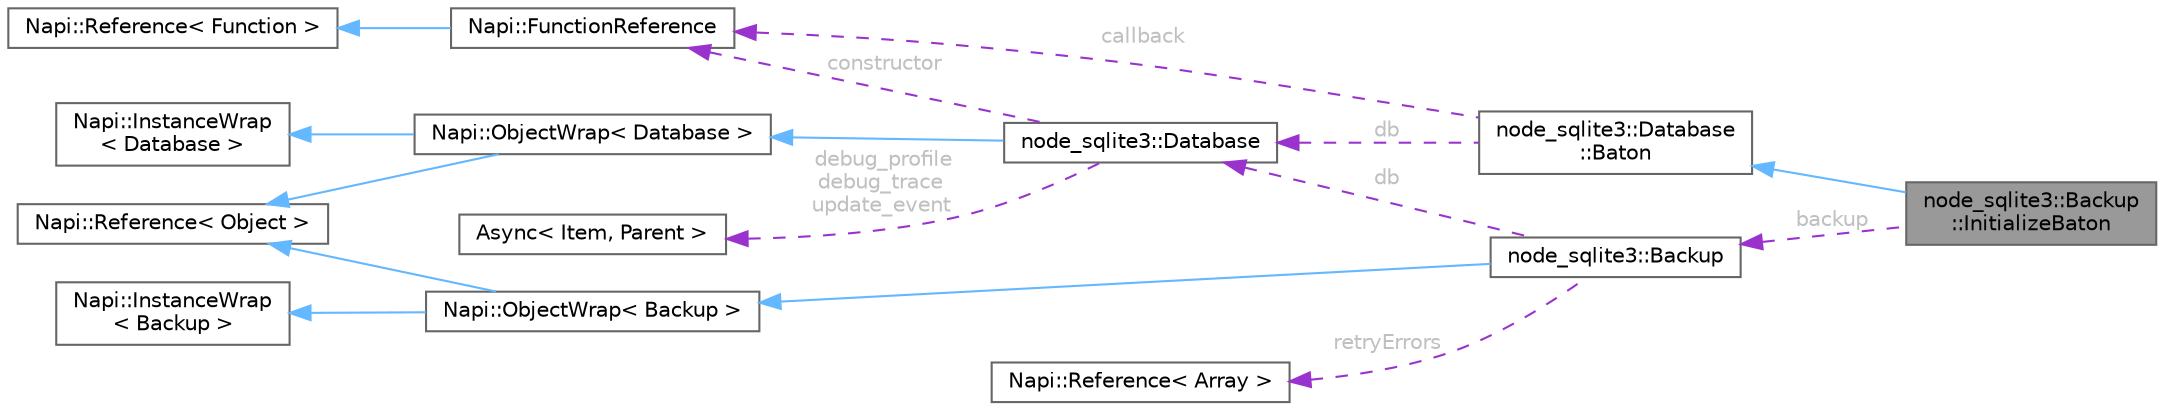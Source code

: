 digraph "node_sqlite3::Backup::InitializeBaton"
{
 // LATEX_PDF_SIZE
  bgcolor="transparent";
  edge [fontname=Helvetica,fontsize=10,labelfontname=Helvetica,labelfontsize=10];
  node [fontname=Helvetica,fontsize=10,shape=box,height=0.2,width=0.4];
  rankdir="LR";
  Node1 [id="Node000001",label="node_sqlite3::Backup\l::InitializeBaton",height=0.2,width=0.4,color="gray40", fillcolor="grey60", style="filled", fontcolor="black",tooltip=" "];
  Node2 -> Node1 [id="edge16_Node000001_Node000002",dir="back",color="steelblue1",style="solid",tooltip=" "];
  Node2 [id="Node000002",label="node_sqlite3::Database\l::Baton",height=0.2,width=0.4,color="gray40", fillcolor="white", style="filled",URL="$structnode__sqlite3_1_1_database_1_1_baton.html",tooltip=" "];
  Node3 -> Node2 [id="edge17_Node000002_Node000003",dir="back",color="darkorchid3",style="dashed",tooltip=" ",label=" db",fontcolor="grey" ];
  Node3 [id="Node000003",label="node_sqlite3::Database",height=0.2,width=0.4,color="gray40", fillcolor="white", style="filled",URL="$classnode__sqlite3_1_1_database.html",tooltip=" "];
  Node4 -> Node3 [id="edge18_Node000003_Node000004",dir="back",color="steelblue1",style="solid",tooltip=" "];
  Node4 [id="Node000004",label="Napi::ObjectWrap\< Database \>",height=0.2,width=0.4,color="gray40", fillcolor="white", style="filled",URL="$class_napi_1_1_object_wrap.html",tooltip=" "];
  Node5 -> Node4 [id="edge19_Node000004_Node000005",dir="back",color="steelblue1",style="solid",tooltip=" "];
  Node5 [id="Node000005",label="Napi::InstanceWrap\l\< Database \>",height=0.2,width=0.4,color="gray40", fillcolor="white", style="filled",URL="$class_napi_1_1_instance_wrap.html",tooltip=" "];
  Node6 -> Node4 [id="edge20_Node000004_Node000006",dir="back",color="steelblue1",style="solid",tooltip=" "];
  Node6 [id="Node000006",label="Napi::Reference\< Object \>",height=0.2,width=0.4,color="gray40", fillcolor="white", style="filled",URL="$class_napi_1_1_reference.html",tooltip=" "];
  Node7 -> Node3 [id="edge21_Node000003_Node000007",dir="back",color="darkorchid3",style="dashed",tooltip=" ",label=" constructor",fontcolor="grey" ];
  Node7 [id="Node000007",label="Napi::FunctionReference",height=0.2,width=0.4,color="gray40", fillcolor="white", style="filled",URL="$class_napi_1_1_function_reference.html",tooltip=" "];
  Node8 -> Node7 [id="edge22_Node000007_Node000008",dir="back",color="steelblue1",style="solid",tooltip=" "];
  Node8 [id="Node000008",label="Napi::Reference\< Function \>",height=0.2,width=0.4,color="gray40", fillcolor="white", style="filled",URL="$class_napi_1_1_reference.html",tooltip=" "];
  Node9 -> Node3 [id="edge23_Node000003_Node000009",dir="back",color="darkorchid3",style="dashed",tooltip=" ",label=" debug_profile\ndebug_trace\nupdate_event",fontcolor="grey" ];
  Node9 [id="Node000009",label="Async\< Item, Parent \>",height=0.2,width=0.4,color="gray40", fillcolor="white", style="filled",URL="$class_async.html",tooltip=" "];
  Node7 -> Node2 [id="edge24_Node000002_Node000007",dir="back",color="darkorchid3",style="dashed",tooltip=" ",label=" callback",fontcolor="grey" ];
  Node10 -> Node1 [id="edge25_Node000001_Node000010",dir="back",color="darkorchid3",style="dashed",tooltip=" ",label=" backup",fontcolor="grey" ];
  Node10 [id="Node000010",label="node_sqlite3::Backup",height=0.2,width=0.4,color="gray40", fillcolor="white", style="filled",URL="$classnode__sqlite3_1_1_backup.html",tooltip=" "];
  Node11 -> Node10 [id="edge26_Node000010_Node000011",dir="back",color="steelblue1",style="solid",tooltip=" "];
  Node11 [id="Node000011",label="Napi::ObjectWrap\< Backup \>",height=0.2,width=0.4,color="gray40", fillcolor="white", style="filled",URL="$class_napi_1_1_object_wrap.html",tooltip=" "];
  Node12 -> Node11 [id="edge27_Node000011_Node000012",dir="back",color="steelblue1",style="solid",tooltip=" "];
  Node12 [id="Node000012",label="Napi::InstanceWrap\l\< Backup \>",height=0.2,width=0.4,color="gray40", fillcolor="white", style="filled",URL="$class_napi_1_1_instance_wrap.html",tooltip=" "];
  Node6 -> Node11 [id="edge28_Node000011_Node000006",dir="back",color="steelblue1",style="solid",tooltip=" "];
  Node3 -> Node10 [id="edge29_Node000010_Node000003",dir="back",color="darkorchid3",style="dashed",tooltip=" ",label=" db",fontcolor="grey" ];
  Node13 -> Node10 [id="edge30_Node000010_Node000013",dir="back",color="darkorchid3",style="dashed",tooltip=" ",label=" retryErrors",fontcolor="grey" ];
  Node13 [id="Node000013",label="Napi::Reference\< Array \>",height=0.2,width=0.4,color="gray40", fillcolor="white", style="filled",URL="$class_napi_1_1_reference.html",tooltip=" "];
}
